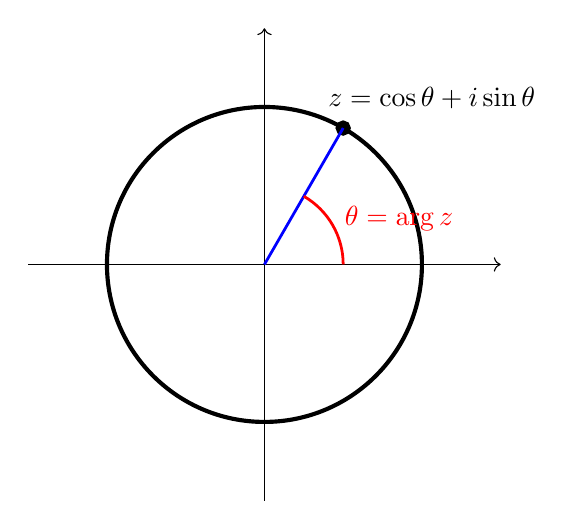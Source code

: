 \begin{tikzpicture}
  \draw[->] (-3,0) -- (3,0);
  \draw[->] (0,-3) -- (0,3);
  \draw[line width=1.5pt] (0,0) circle (2cm);
  \draw[fill,line width=1.5pt] (60:2) circle (2pt);
  \node[label={\(z=\cos\theta+i\sin\theta\)},right=1cm] at (60:2) {};
  \draw[blue,line width=1pt] (0,0) -- (60:2);
  \draw[red,line width=1pt] (1,0) arc (0:60:1);
  \node[label={\color{red}\(\theta=\arg z\)},right=0.6cm] at (10:1) {};
\end{tikzpicture}